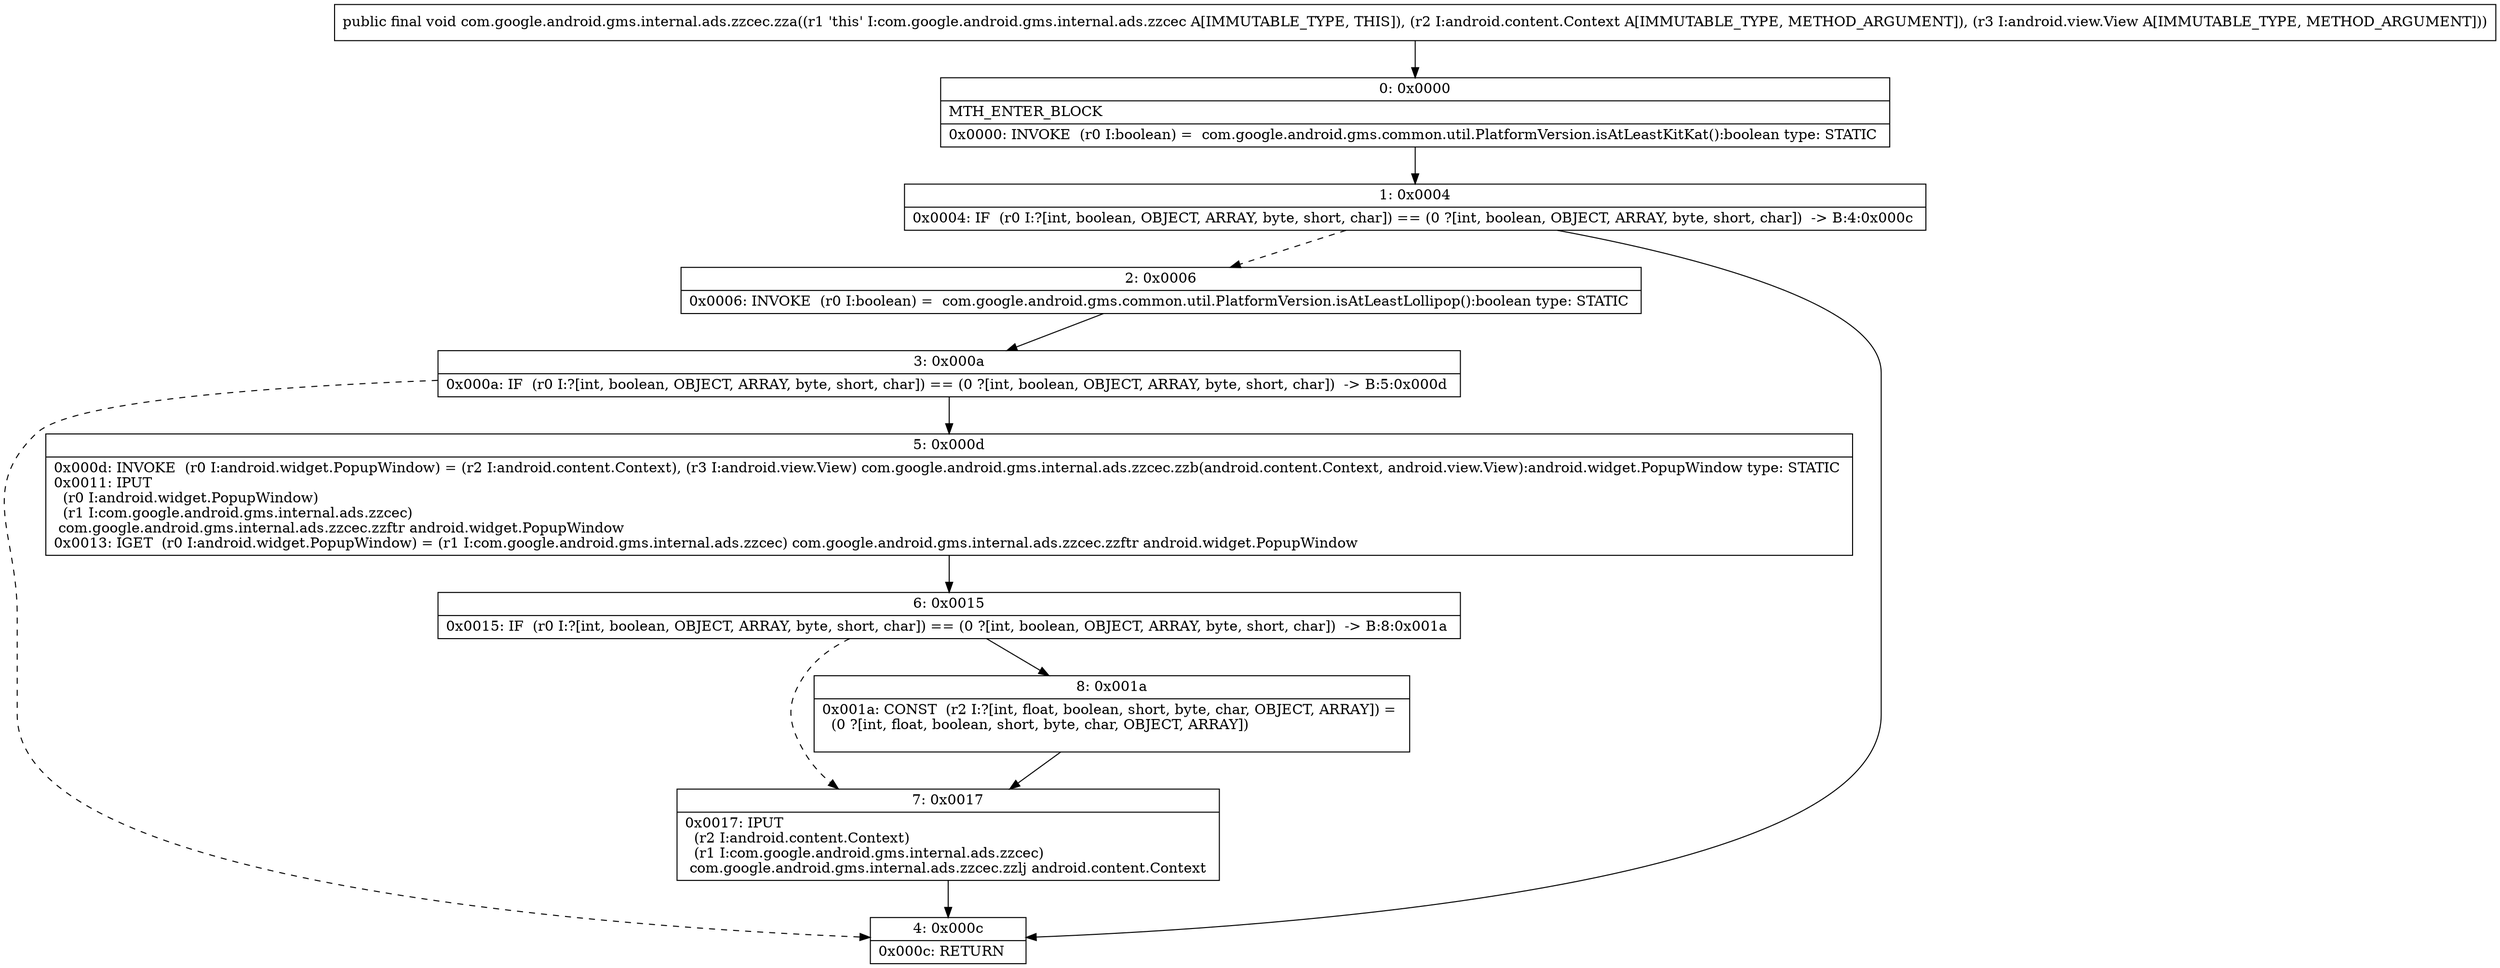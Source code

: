 digraph "CFG forcom.google.android.gms.internal.ads.zzcec.zza(Landroid\/content\/Context;Landroid\/view\/View;)V" {
Node_0 [shape=record,label="{0\:\ 0x0000|MTH_ENTER_BLOCK\l|0x0000: INVOKE  (r0 I:boolean) =  com.google.android.gms.common.util.PlatformVersion.isAtLeastKitKat():boolean type: STATIC \l}"];
Node_1 [shape=record,label="{1\:\ 0x0004|0x0004: IF  (r0 I:?[int, boolean, OBJECT, ARRAY, byte, short, char]) == (0 ?[int, boolean, OBJECT, ARRAY, byte, short, char])  \-\> B:4:0x000c \l}"];
Node_2 [shape=record,label="{2\:\ 0x0006|0x0006: INVOKE  (r0 I:boolean) =  com.google.android.gms.common.util.PlatformVersion.isAtLeastLollipop():boolean type: STATIC \l}"];
Node_3 [shape=record,label="{3\:\ 0x000a|0x000a: IF  (r0 I:?[int, boolean, OBJECT, ARRAY, byte, short, char]) == (0 ?[int, boolean, OBJECT, ARRAY, byte, short, char])  \-\> B:5:0x000d \l}"];
Node_4 [shape=record,label="{4\:\ 0x000c|0x000c: RETURN   \l}"];
Node_5 [shape=record,label="{5\:\ 0x000d|0x000d: INVOKE  (r0 I:android.widget.PopupWindow) = (r2 I:android.content.Context), (r3 I:android.view.View) com.google.android.gms.internal.ads.zzcec.zzb(android.content.Context, android.view.View):android.widget.PopupWindow type: STATIC \l0x0011: IPUT  \l  (r0 I:android.widget.PopupWindow)\l  (r1 I:com.google.android.gms.internal.ads.zzcec)\l com.google.android.gms.internal.ads.zzcec.zzftr android.widget.PopupWindow \l0x0013: IGET  (r0 I:android.widget.PopupWindow) = (r1 I:com.google.android.gms.internal.ads.zzcec) com.google.android.gms.internal.ads.zzcec.zzftr android.widget.PopupWindow \l}"];
Node_6 [shape=record,label="{6\:\ 0x0015|0x0015: IF  (r0 I:?[int, boolean, OBJECT, ARRAY, byte, short, char]) == (0 ?[int, boolean, OBJECT, ARRAY, byte, short, char])  \-\> B:8:0x001a \l}"];
Node_7 [shape=record,label="{7\:\ 0x0017|0x0017: IPUT  \l  (r2 I:android.content.Context)\l  (r1 I:com.google.android.gms.internal.ads.zzcec)\l com.google.android.gms.internal.ads.zzcec.zzlj android.content.Context \l}"];
Node_8 [shape=record,label="{8\:\ 0x001a|0x001a: CONST  (r2 I:?[int, float, boolean, short, byte, char, OBJECT, ARRAY]) = \l  (0 ?[int, float, boolean, short, byte, char, OBJECT, ARRAY])\l \l}"];
MethodNode[shape=record,label="{public final void com.google.android.gms.internal.ads.zzcec.zza((r1 'this' I:com.google.android.gms.internal.ads.zzcec A[IMMUTABLE_TYPE, THIS]), (r2 I:android.content.Context A[IMMUTABLE_TYPE, METHOD_ARGUMENT]), (r3 I:android.view.View A[IMMUTABLE_TYPE, METHOD_ARGUMENT])) }"];
MethodNode -> Node_0;
Node_0 -> Node_1;
Node_1 -> Node_2[style=dashed];
Node_1 -> Node_4;
Node_2 -> Node_3;
Node_3 -> Node_4[style=dashed];
Node_3 -> Node_5;
Node_5 -> Node_6;
Node_6 -> Node_7[style=dashed];
Node_6 -> Node_8;
Node_7 -> Node_4;
Node_8 -> Node_7;
}

